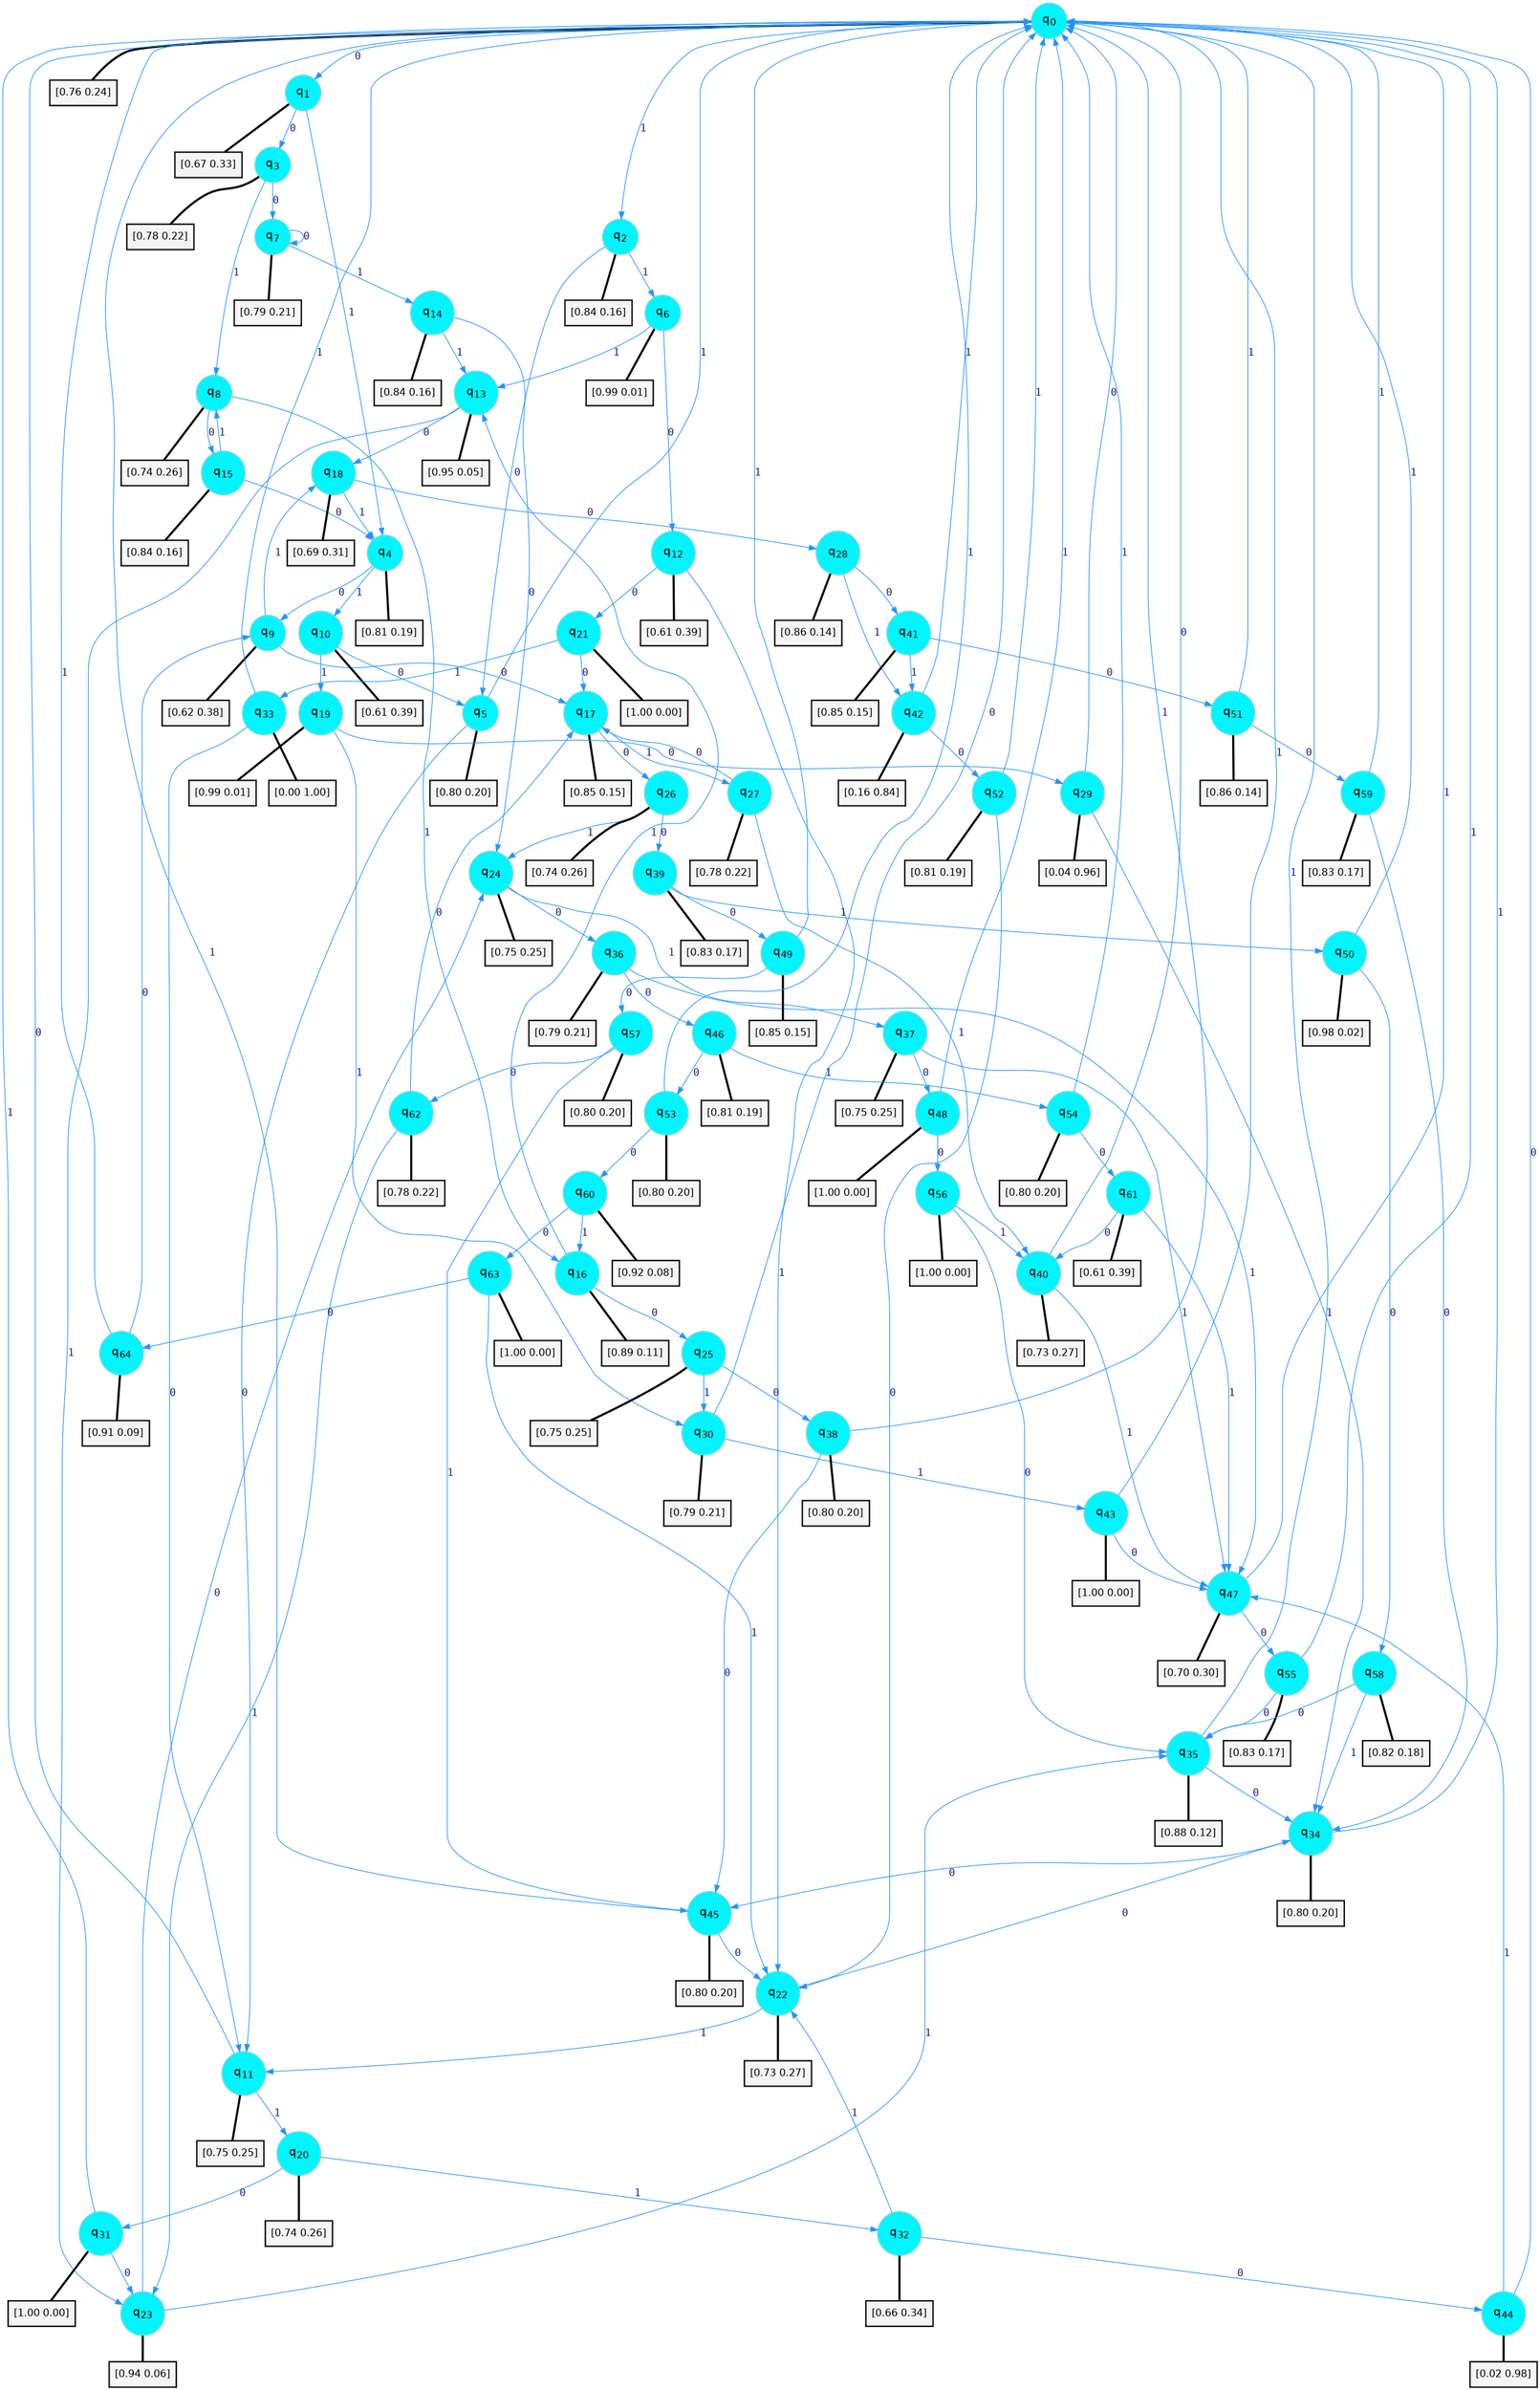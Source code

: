 digraph G {
graph [
bgcolor=transparent, dpi=300, rankdir=TD, size="40,25"];
node [
color=gray, fillcolor=turquoise1, fontcolor=black, fontname=Helvetica, fontsize=16, fontweight=bold, shape=circle, style=filled];
edge [
arrowsize=1, color=dodgerblue1, fontcolor=midnightblue, fontname=courier, fontweight=bold, penwidth=1, style=solid, weight=20];
0[label=<q<SUB>0</SUB>>];
1[label=<q<SUB>1</SUB>>];
2[label=<q<SUB>2</SUB>>];
3[label=<q<SUB>3</SUB>>];
4[label=<q<SUB>4</SUB>>];
5[label=<q<SUB>5</SUB>>];
6[label=<q<SUB>6</SUB>>];
7[label=<q<SUB>7</SUB>>];
8[label=<q<SUB>8</SUB>>];
9[label=<q<SUB>9</SUB>>];
10[label=<q<SUB>10</SUB>>];
11[label=<q<SUB>11</SUB>>];
12[label=<q<SUB>12</SUB>>];
13[label=<q<SUB>13</SUB>>];
14[label=<q<SUB>14</SUB>>];
15[label=<q<SUB>15</SUB>>];
16[label=<q<SUB>16</SUB>>];
17[label=<q<SUB>17</SUB>>];
18[label=<q<SUB>18</SUB>>];
19[label=<q<SUB>19</SUB>>];
20[label=<q<SUB>20</SUB>>];
21[label=<q<SUB>21</SUB>>];
22[label=<q<SUB>22</SUB>>];
23[label=<q<SUB>23</SUB>>];
24[label=<q<SUB>24</SUB>>];
25[label=<q<SUB>25</SUB>>];
26[label=<q<SUB>26</SUB>>];
27[label=<q<SUB>27</SUB>>];
28[label=<q<SUB>28</SUB>>];
29[label=<q<SUB>29</SUB>>];
30[label=<q<SUB>30</SUB>>];
31[label=<q<SUB>31</SUB>>];
32[label=<q<SUB>32</SUB>>];
33[label=<q<SUB>33</SUB>>];
34[label=<q<SUB>34</SUB>>];
35[label=<q<SUB>35</SUB>>];
36[label=<q<SUB>36</SUB>>];
37[label=<q<SUB>37</SUB>>];
38[label=<q<SUB>38</SUB>>];
39[label=<q<SUB>39</SUB>>];
40[label=<q<SUB>40</SUB>>];
41[label=<q<SUB>41</SUB>>];
42[label=<q<SUB>42</SUB>>];
43[label=<q<SUB>43</SUB>>];
44[label=<q<SUB>44</SUB>>];
45[label=<q<SUB>45</SUB>>];
46[label=<q<SUB>46</SUB>>];
47[label=<q<SUB>47</SUB>>];
48[label=<q<SUB>48</SUB>>];
49[label=<q<SUB>49</SUB>>];
50[label=<q<SUB>50</SUB>>];
51[label=<q<SUB>51</SUB>>];
52[label=<q<SUB>52</SUB>>];
53[label=<q<SUB>53</SUB>>];
54[label=<q<SUB>54</SUB>>];
55[label=<q<SUB>55</SUB>>];
56[label=<q<SUB>56</SUB>>];
57[label=<q<SUB>57</SUB>>];
58[label=<q<SUB>58</SUB>>];
59[label=<q<SUB>59</SUB>>];
60[label=<q<SUB>60</SUB>>];
61[label=<q<SUB>61</SUB>>];
62[label=<q<SUB>62</SUB>>];
63[label=<q<SUB>63</SUB>>];
64[label=<q<SUB>64</SUB>>];
65[label="[0.76 0.24]", shape=box,fontcolor=black, fontname=Helvetica, fontsize=14, penwidth=2, fillcolor=whitesmoke,color=black];
66[label="[0.67 0.33]", shape=box,fontcolor=black, fontname=Helvetica, fontsize=14, penwidth=2, fillcolor=whitesmoke,color=black];
67[label="[0.84 0.16]", shape=box,fontcolor=black, fontname=Helvetica, fontsize=14, penwidth=2, fillcolor=whitesmoke,color=black];
68[label="[0.78 0.22]", shape=box,fontcolor=black, fontname=Helvetica, fontsize=14, penwidth=2, fillcolor=whitesmoke,color=black];
69[label="[0.81 0.19]", shape=box,fontcolor=black, fontname=Helvetica, fontsize=14, penwidth=2, fillcolor=whitesmoke,color=black];
70[label="[0.80 0.20]", shape=box,fontcolor=black, fontname=Helvetica, fontsize=14, penwidth=2, fillcolor=whitesmoke,color=black];
71[label="[0.99 0.01]", shape=box,fontcolor=black, fontname=Helvetica, fontsize=14, penwidth=2, fillcolor=whitesmoke,color=black];
72[label="[0.79 0.21]", shape=box,fontcolor=black, fontname=Helvetica, fontsize=14, penwidth=2, fillcolor=whitesmoke,color=black];
73[label="[0.74 0.26]", shape=box,fontcolor=black, fontname=Helvetica, fontsize=14, penwidth=2, fillcolor=whitesmoke,color=black];
74[label="[0.62 0.38]", shape=box,fontcolor=black, fontname=Helvetica, fontsize=14, penwidth=2, fillcolor=whitesmoke,color=black];
75[label="[0.61 0.39]", shape=box,fontcolor=black, fontname=Helvetica, fontsize=14, penwidth=2, fillcolor=whitesmoke,color=black];
76[label="[0.75 0.25]", shape=box,fontcolor=black, fontname=Helvetica, fontsize=14, penwidth=2, fillcolor=whitesmoke,color=black];
77[label="[0.61 0.39]", shape=box,fontcolor=black, fontname=Helvetica, fontsize=14, penwidth=2, fillcolor=whitesmoke,color=black];
78[label="[0.95 0.05]", shape=box,fontcolor=black, fontname=Helvetica, fontsize=14, penwidth=2, fillcolor=whitesmoke,color=black];
79[label="[0.84 0.16]", shape=box,fontcolor=black, fontname=Helvetica, fontsize=14, penwidth=2, fillcolor=whitesmoke,color=black];
80[label="[0.84 0.16]", shape=box,fontcolor=black, fontname=Helvetica, fontsize=14, penwidth=2, fillcolor=whitesmoke,color=black];
81[label="[0.89 0.11]", shape=box,fontcolor=black, fontname=Helvetica, fontsize=14, penwidth=2, fillcolor=whitesmoke,color=black];
82[label="[0.85 0.15]", shape=box,fontcolor=black, fontname=Helvetica, fontsize=14, penwidth=2, fillcolor=whitesmoke,color=black];
83[label="[0.69 0.31]", shape=box,fontcolor=black, fontname=Helvetica, fontsize=14, penwidth=2, fillcolor=whitesmoke,color=black];
84[label="[0.99 0.01]", shape=box,fontcolor=black, fontname=Helvetica, fontsize=14, penwidth=2, fillcolor=whitesmoke,color=black];
85[label="[0.74 0.26]", shape=box,fontcolor=black, fontname=Helvetica, fontsize=14, penwidth=2, fillcolor=whitesmoke,color=black];
86[label="[1.00 0.00]", shape=box,fontcolor=black, fontname=Helvetica, fontsize=14, penwidth=2, fillcolor=whitesmoke,color=black];
87[label="[0.73 0.27]", shape=box,fontcolor=black, fontname=Helvetica, fontsize=14, penwidth=2, fillcolor=whitesmoke,color=black];
88[label="[0.94 0.06]", shape=box,fontcolor=black, fontname=Helvetica, fontsize=14, penwidth=2, fillcolor=whitesmoke,color=black];
89[label="[0.75 0.25]", shape=box,fontcolor=black, fontname=Helvetica, fontsize=14, penwidth=2, fillcolor=whitesmoke,color=black];
90[label="[0.75 0.25]", shape=box,fontcolor=black, fontname=Helvetica, fontsize=14, penwidth=2, fillcolor=whitesmoke,color=black];
91[label="[0.74 0.26]", shape=box,fontcolor=black, fontname=Helvetica, fontsize=14, penwidth=2, fillcolor=whitesmoke,color=black];
92[label="[0.78 0.22]", shape=box,fontcolor=black, fontname=Helvetica, fontsize=14, penwidth=2, fillcolor=whitesmoke,color=black];
93[label="[0.86 0.14]", shape=box,fontcolor=black, fontname=Helvetica, fontsize=14, penwidth=2, fillcolor=whitesmoke,color=black];
94[label="[0.04 0.96]", shape=box,fontcolor=black, fontname=Helvetica, fontsize=14, penwidth=2, fillcolor=whitesmoke,color=black];
95[label="[0.79 0.21]", shape=box,fontcolor=black, fontname=Helvetica, fontsize=14, penwidth=2, fillcolor=whitesmoke,color=black];
96[label="[1.00 0.00]", shape=box,fontcolor=black, fontname=Helvetica, fontsize=14, penwidth=2, fillcolor=whitesmoke,color=black];
97[label="[0.66 0.34]", shape=box,fontcolor=black, fontname=Helvetica, fontsize=14, penwidth=2, fillcolor=whitesmoke,color=black];
98[label="[0.00 1.00]", shape=box,fontcolor=black, fontname=Helvetica, fontsize=14, penwidth=2, fillcolor=whitesmoke,color=black];
99[label="[0.80 0.20]", shape=box,fontcolor=black, fontname=Helvetica, fontsize=14, penwidth=2, fillcolor=whitesmoke,color=black];
100[label="[0.88 0.12]", shape=box,fontcolor=black, fontname=Helvetica, fontsize=14, penwidth=2, fillcolor=whitesmoke,color=black];
101[label="[0.79 0.21]", shape=box,fontcolor=black, fontname=Helvetica, fontsize=14, penwidth=2, fillcolor=whitesmoke,color=black];
102[label="[0.75 0.25]", shape=box,fontcolor=black, fontname=Helvetica, fontsize=14, penwidth=2, fillcolor=whitesmoke,color=black];
103[label="[0.80 0.20]", shape=box,fontcolor=black, fontname=Helvetica, fontsize=14, penwidth=2, fillcolor=whitesmoke,color=black];
104[label="[0.83 0.17]", shape=box,fontcolor=black, fontname=Helvetica, fontsize=14, penwidth=2, fillcolor=whitesmoke,color=black];
105[label="[0.73 0.27]", shape=box,fontcolor=black, fontname=Helvetica, fontsize=14, penwidth=2, fillcolor=whitesmoke,color=black];
106[label="[0.85 0.15]", shape=box,fontcolor=black, fontname=Helvetica, fontsize=14, penwidth=2, fillcolor=whitesmoke,color=black];
107[label="[0.16 0.84]", shape=box,fontcolor=black, fontname=Helvetica, fontsize=14, penwidth=2, fillcolor=whitesmoke,color=black];
108[label="[1.00 0.00]", shape=box,fontcolor=black, fontname=Helvetica, fontsize=14, penwidth=2, fillcolor=whitesmoke,color=black];
109[label="[0.02 0.98]", shape=box,fontcolor=black, fontname=Helvetica, fontsize=14, penwidth=2, fillcolor=whitesmoke,color=black];
110[label="[0.80 0.20]", shape=box,fontcolor=black, fontname=Helvetica, fontsize=14, penwidth=2, fillcolor=whitesmoke,color=black];
111[label="[0.81 0.19]", shape=box,fontcolor=black, fontname=Helvetica, fontsize=14, penwidth=2, fillcolor=whitesmoke,color=black];
112[label="[0.70 0.30]", shape=box,fontcolor=black, fontname=Helvetica, fontsize=14, penwidth=2, fillcolor=whitesmoke,color=black];
113[label="[1.00 0.00]", shape=box,fontcolor=black, fontname=Helvetica, fontsize=14, penwidth=2, fillcolor=whitesmoke,color=black];
114[label="[0.85 0.15]", shape=box,fontcolor=black, fontname=Helvetica, fontsize=14, penwidth=2, fillcolor=whitesmoke,color=black];
115[label="[0.98 0.02]", shape=box,fontcolor=black, fontname=Helvetica, fontsize=14, penwidth=2, fillcolor=whitesmoke,color=black];
116[label="[0.86 0.14]", shape=box,fontcolor=black, fontname=Helvetica, fontsize=14, penwidth=2, fillcolor=whitesmoke,color=black];
117[label="[0.81 0.19]", shape=box,fontcolor=black, fontname=Helvetica, fontsize=14, penwidth=2, fillcolor=whitesmoke,color=black];
118[label="[0.80 0.20]", shape=box,fontcolor=black, fontname=Helvetica, fontsize=14, penwidth=2, fillcolor=whitesmoke,color=black];
119[label="[0.80 0.20]", shape=box,fontcolor=black, fontname=Helvetica, fontsize=14, penwidth=2, fillcolor=whitesmoke,color=black];
120[label="[0.83 0.17]", shape=box,fontcolor=black, fontname=Helvetica, fontsize=14, penwidth=2, fillcolor=whitesmoke,color=black];
121[label="[1.00 0.00]", shape=box,fontcolor=black, fontname=Helvetica, fontsize=14, penwidth=2, fillcolor=whitesmoke,color=black];
122[label="[0.80 0.20]", shape=box,fontcolor=black, fontname=Helvetica, fontsize=14, penwidth=2, fillcolor=whitesmoke,color=black];
123[label="[0.82 0.18]", shape=box,fontcolor=black, fontname=Helvetica, fontsize=14, penwidth=2, fillcolor=whitesmoke,color=black];
124[label="[0.83 0.17]", shape=box,fontcolor=black, fontname=Helvetica, fontsize=14, penwidth=2, fillcolor=whitesmoke,color=black];
125[label="[0.92 0.08]", shape=box,fontcolor=black, fontname=Helvetica, fontsize=14, penwidth=2, fillcolor=whitesmoke,color=black];
126[label="[0.61 0.39]", shape=box,fontcolor=black, fontname=Helvetica, fontsize=14, penwidth=2, fillcolor=whitesmoke,color=black];
127[label="[0.78 0.22]", shape=box,fontcolor=black, fontname=Helvetica, fontsize=14, penwidth=2, fillcolor=whitesmoke,color=black];
128[label="[1.00 0.00]", shape=box,fontcolor=black, fontname=Helvetica, fontsize=14, penwidth=2, fillcolor=whitesmoke,color=black];
129[label="[0.91 0.09]", shape=box,fontcolor=black, fontname=Helvetica, fontsize=14, penwidth=2, fillcolor=whitesmoke,color=black];
0->1 [label=0];
0->2 [label=1];
0->65 [arrowhead=none, penwidth=3,color=black];
1->3 [label=0];
1->4 [label=1];
1->66 [arrowhead=none, penwidth=3,color=black];
2->5 [label=0];
2->6 [label=1];
2->67 [arrowhead=none, penwidth=3,color=black];
3->7 [label=0];
3->8 [label=1];
3->68 [arrowhead=none, penwidth=3,color=black];
4->9 [label=0];
4->10 [label=1];
4->69 [arrowhead=none, penwidth=3,color=black];
5->11 [label=0];
5->0 [label=1];
5->70 [arrowhead=none, penwidth=3,color=black];
6->12 [label=0];
6->13 [label=1];
6->71 [arrowhead=none, penwidth=3,color=black];
7->7 [label=0];
7->14 [label=1];
7->72 [arrowhead=none, penwidth=3,color=black];
8->15 [label=0];
8->16 [label=1];
8->73 [arrowhead=none, penwidth=3,color=black];
9->17 [label=0];
9->18 [label=1];
9->74 [arrowhead=none, penwidth=3,color=black];
10->5 [label=0];
10->19 [label=1];
10->75 [arrowhead=none, penwidth=3,color=black];
11->0 [label=0];
11->20 [label=1];
11->76 [arrowhead=none, penwidth=3,color=black];
12->21 [label=0];
12->22 [label=1];
12->77 [arrowhead=none, penwidth=3,color=black];
13->18 [label=0];
13->23 [label=1];
13->78 [arrowhead=none, penwidth=3,color=black];
14->24 [label=0];
14->13 [label=1];
14->79 [arrowhead=none, penwidth=3,color=black];
15->4 [label=0];
15->8 [label=1];
15->80 [arrowhead=none, penwidth=3,color=black];
16->25 [label=0];
16->13 [label=1];
16->81 [arrowhead=none, penwidth=3,color=black];
17->26 [label=0];
17->27 [label=1];
17->82 [arrowhead=none, penwidth=3,color=black];
18->28 [label=0];
18->4 [label=1];
18->83 [arrowhead=none, penwidth=3,color=black];
19->29 [label=0];
19->30 [label=1];
19->84 [arrowhead=none, penwidth=3,color=black];
20->31 [label=0];
20->32 [label=1];
20->85 [arrowhead=none, penwidth=3,color=black];
21->17 [label=0];
21->33 [label=1];
21->86 [arrowhead=none, penwidth=3,color=black];
22->34 [label=0];
22->11 [label=1];
22->87 [arrowhead=none, penwidth=3,color=black];
23->24 [label=0];
23->35 [label=1];
23->88 [arrowhead=none, penwidth=3,color=black];
24->36 [label=0];
24->37 [label=1];
24->89 [arrowhead=none, penwidth=3,color=black];
25->38 [label=0];
25->30 [label=1];
25->90 [arrowhead=none, penwidth=3,color=black];
26->39 [label=0];
26->24 [label=1];
26->91 [arrowhead=none, penwidth=3,color=black];
27->17 [label=0];
27->40 [label=1];
27->92 [arrowhead=none, penwidth=3,color=black];
28->41 [label=0];
28->42 [label=1];
28->93 [arrowhead=none, penwidth=3,color=black];
29->0 [label=0];
29->34 [label=1];
29->94 [arrowhead=none, penwidth=3,color=black];
30->0 [label=0];
30->43 [label=1];
30->95 [arrowhead=none, penwidth=3,color=black];
31->23 [label=0];
31->0 [label=1];
31->96 [arrowhead=none, penwidth=3,color=black];
32->44 [label=0];
32->22 [label=1];
32->97 [arrowhead=none, penwidth=3,color=black];
33->11 [label=0];
33->0 [label=1];
33->98 [arrowhead=none, penwidth=3,color=black];
34->45 [label=0];
34->0 [label=1];
34->99 [arrowhead=none, penwidth=3,color=black];
35->34 [label=0];
35->0 [label=1];
35->100 [arrowhead=none, penwidth=3,color=black];
36->46 [label=0];
36->47 [label=1];
36->101 [arrowhead=none, penwidth=3,color=black];
37->48 [label=0];
37->47 [label=1];
37->102 [arrowhead=none, penwidth=3,color=black];
38->45 [label=0];
38->0 [label=1];
38->103 [arrowhead=none, penwidth=3,color=black];
39->49 [label=0];
39->50 [label=1];
39->104 [arrowhead=none, penwidth=3,color=black];
40->0 [label=0];
40->47 [label=1];
40->105 [arrowhead=none, penwidth=3,color=black];
41->51 [label=0];
41->42 [label=1];
41->106 [arrowhead=none, penwidth=3,color=black];
42->52 [label=0];
42->0 [label=1];
42->107 [arrowhead=none, penwidth=3,color=black];
43->47 [label=0];
43->0 [label=1];
43->108 [arrowhead=none, penwidth=3,color=black];
44->0 [label=0];
44->47 [label=1];
44->109 [arrowhead=none, penwidth=3,color=black];
45->22 [label=0];
45->0 [label=1];
45->110 [arrowhead=none, penwidth=3,color=black];
46->53 [label=0];
46->54 [label=1];
46->111 [arrowhead=none, penwidth=3,color=black];
47->55 [label=0];
47->0 [label=1];
47->112 [arrowhead=none, penwidth=3,color=black];
48->56 [label=0];
48->0 [label=1];
48->113 [arrowhead=none, penwidth=3,color=black];
49->57 [label=0];
49->0 [label=1];
49->114 [arrowhead=none, penwidth=3,color=black];
50->58 [label=0];
50->0 [label=1];
50->115 [arrowhead=none, penwidth=3,color=black];
51->59 [label=0];
51->0 [label=1];
51->116 [arrowhead=none, penwidth=3,color=black];
52->22 [label=0];
52->0 [label=1];
52->117 [arrowhead=none, penwidth=3,color=black];
53->60 [label=0];
53->0 [label=1];
53->118 [arrowhead=none, penwidth=3,color=black];
54->61 [label=0];
54->0 [label=1];
54->119 [arrowhead=none, penwidth=3,color=black];
55->35 [label=0];
55->0 [label=1];
55->120 [arrowhead=none, penwidth=3,color=black];
56->35 [label=0];
56->40 [label=1];
56->121 [arrowhead=none, penwidth=3,color=black];
57->62 [label=0];
57->45 [label=1];
57->122 [arrowhead=none, penwidth=3,color=black];
58->35 [label=0];
58->34 [label=1];
58->123 [arrowhead=none, penwidth=3,color=black];
59->34 [label=0];
59->0 [label=1];
59->124 [arrowhead=none, penwidth=3,color=black];
60->63 [label=0];
60->16 [label=1];
60->125 [arrowhead=none, penwidth=3,color=black];
61->40 [label=0];
61->47 [label=1];
61->126 [arrowhead=none, penwidth=3,color=black];
62->17 [label=0];
62->23 [label=1];
62->127 [arrowhead=none, penwidth=3,color=black];
63->64 [label=0];
63->22 [label=1];
63->128 [arrowhead=none, penwidth=3,color=black];
64->9 [label=0];
64->0 [label=1];
64->129 [arrowhead=none, penwidth=3,color=black];
}
